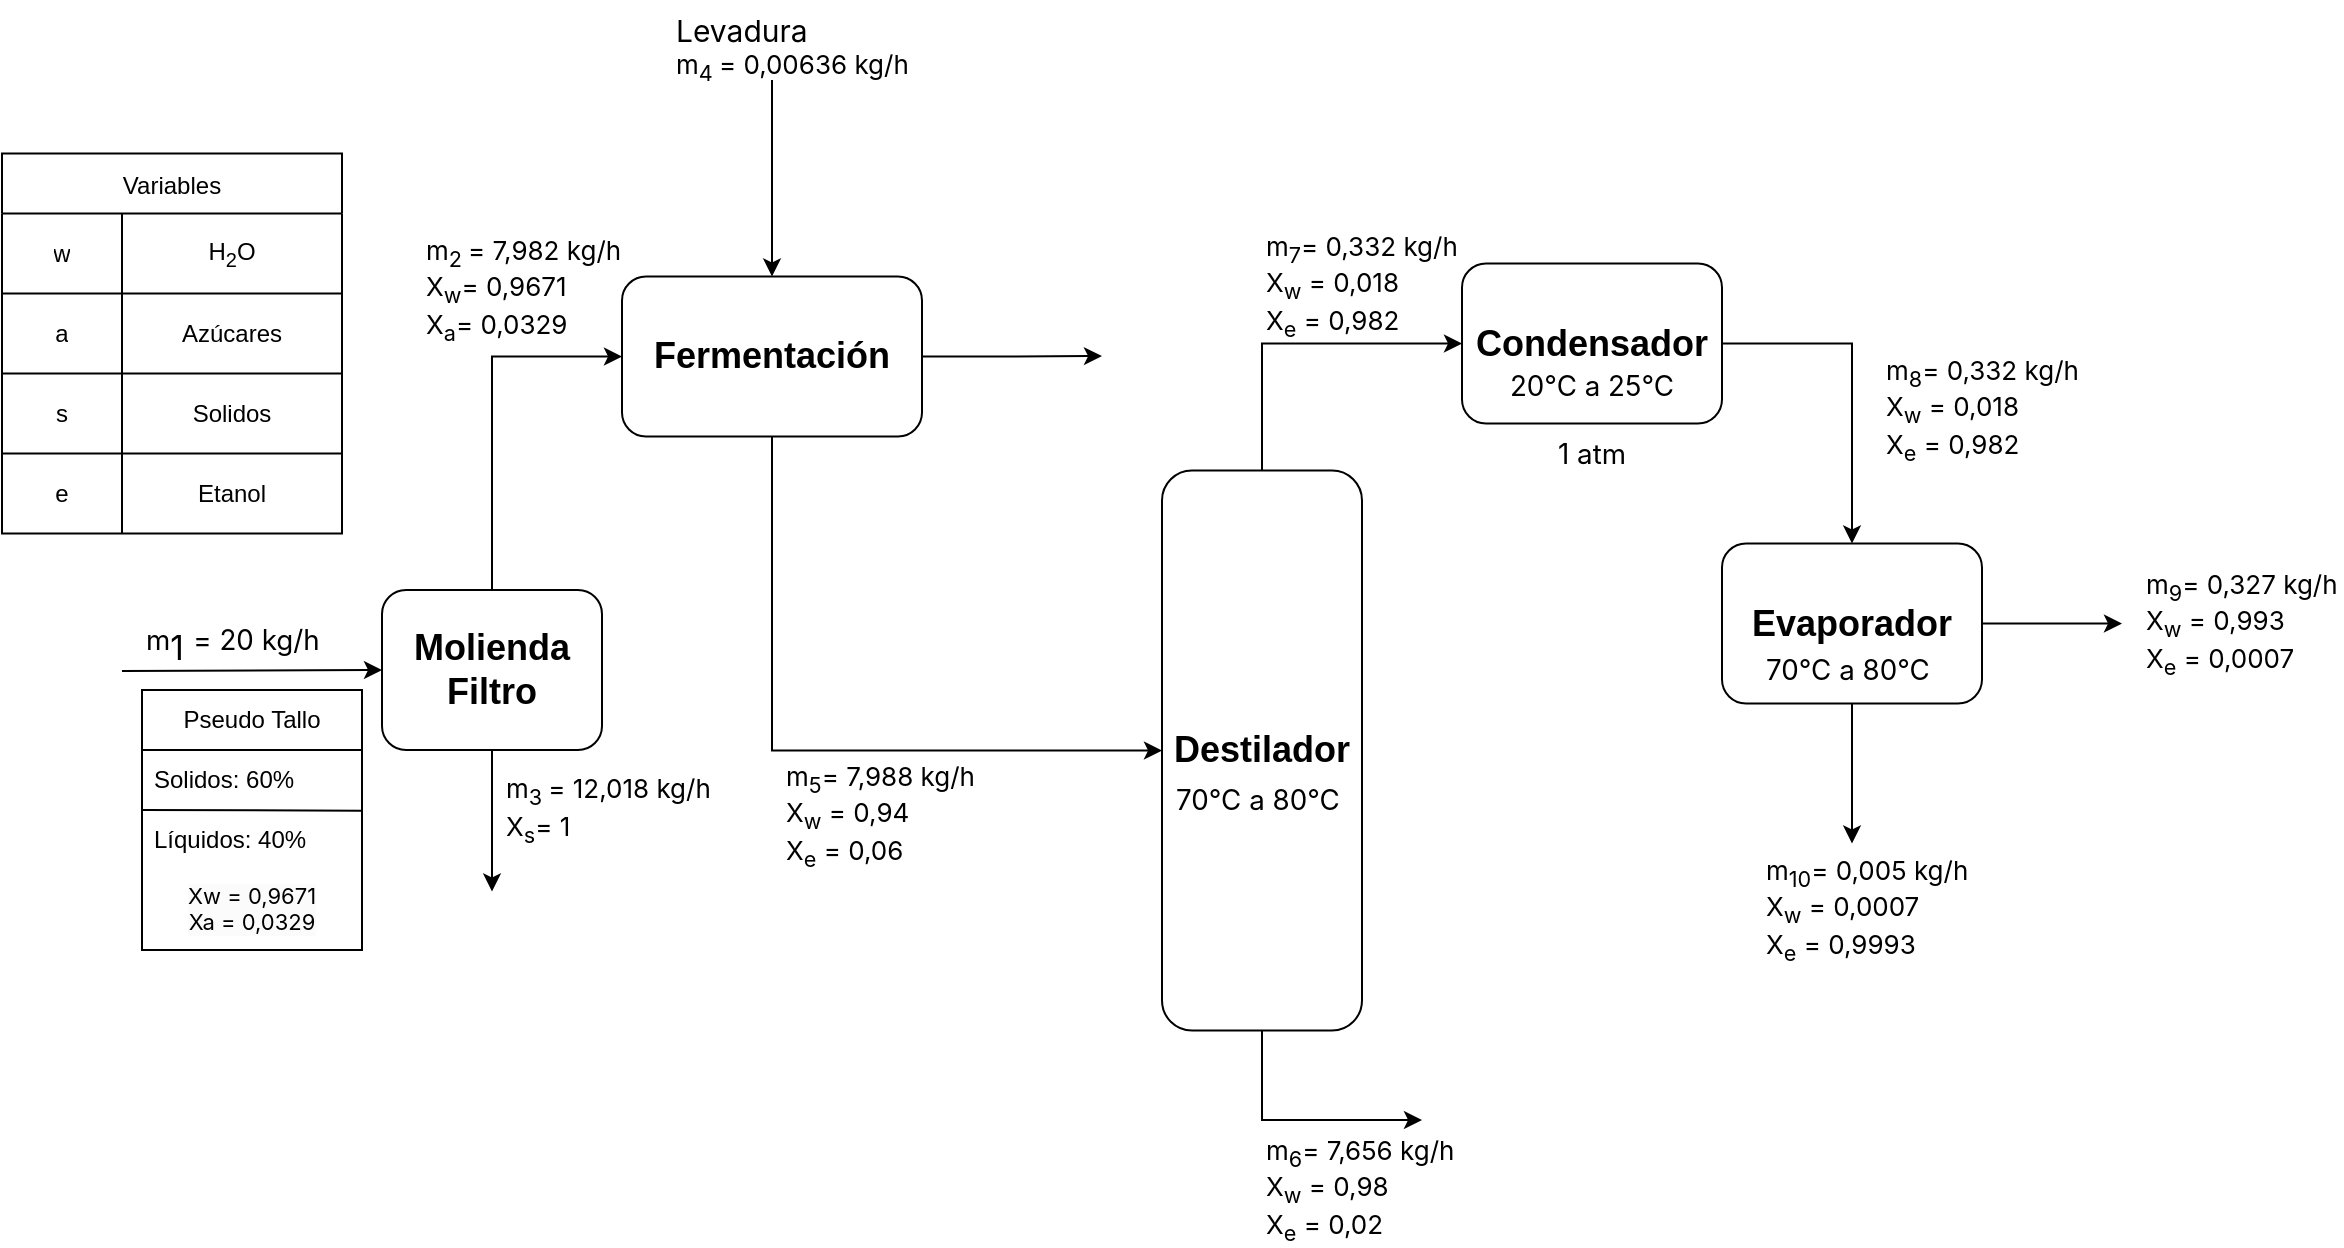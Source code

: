 <mxfile version="22.1.21" type="github">
  <diagram id="C5RBs43oDa-KdzZeNtuy" name="Page-1">
    <mxGraphModel dx="2487" dy="659" grid="1" gridSize="10" guides="1" tooltips="1" connect="1" arrows="1" fold="1" page="1" pageScale="1" pageWidth="1169" pageHeight="827" background="none" math="0" shadow="0">
      <root>
        <mxCell id="WIyWlLk6GJQsqaUBKTNV-0" />
        <mxCell id="WIyWlLk6GJQsqaUBKTNV-1" parent="WIyWlLk6GJQsqaUBKTNV-0" />
        <mxCell id="kc2aSsI8_Fk6eoUfhXqJ-1" value="&lt;h2&gt;Molienda Filtro&lt;/h2&gt;" style="rounded=1;whiteSpace=wrap;html=1;" parent="WIyWlLk6GJQsqaUBKTNV-1" vertex="1">
          <mxGeometry x="-450" y="785" width="110" height="80" as="geometry" />
        </mxCell>
        <mxCell id="kc2aSsI8_Fk6eoUfhXqJ-5" value="" style="endArrow=classic;html=1;rounded=1;entryX=0;entryY=0.5;entryDx=0;entryDy=0;" parent="WIyWlLk6GJQsqaUBKTNV-1" target="kc2aSsI8_Fk6eoUfhXqJ-1" edge="1">
          <mxGeometry width="50" height="50" relative="1" as="geometry">
            <mxPoint x="-580" y="825.5" as="sourcePoint" />
            <mxPoint x="-430" y="815" as="targetPoint" />
          </mxGeometry>
        </mxCell>
        <mxCell id="kc2aSsI8_Fk6eoUfhXqJ-6" value="&lt;div style=&quot;&quot;&gt;&lt;font data-font-src=&quot;https://fonts.googleapis.com/css?family=Inter&quot; face=&quot;Inter&quot;&gt;&lt;span style=&quot;font-size: 13.889px; background-color: initial;&quot;&gt;m&lt;/span&gt;&lt;sub style=&quot;background-color: initial;&quot;&gt;1&amp;nbsp;&lt;/sub&gt;&lt;span style=&quot;font-size: 13.889px; background-color: initial;&quot;&gt;= 20 kg/h&lt;/span&gt;&lt;/font&gt;&lt;/div&gt;" style="text;html=1;strokeColor=none;fillColor=none;align=left;verticalAlign=middle;whiteSpace=wrap;rounded=1;fontSize=20;fontFamily=Architects Daughter;" parent="WIyWlLk6GJQsqaUBKTNV-1" vertex="1">
          <mxGeometry x="-570" y="790" width="120" height="37" as="geometry" />
        </mxCell>
        <mxCell id="xLHj4A0R8umowQJ4PUIH-7" value="" style="edgeStyle=orthogonalEdgeStyle;rounded=0;orthogonalLoop=1;jettySize=auto;html=1;entryX=0;entryY=0.5;entryDx=0;entryDy=0;exitX=0.5;exitY=1;exitDx=0;exitDy=0;" parent="WIyWlLk6GJQsqaUBKTNV-1" source="ZBG1v9317UTrwhxWU_h0-0" target="xLHj4A0R8umowQJ4PUIH-6" edge="1">
          <mxGeometry relative="1" as="geometry" />
        </mxCell>
        <mxCell id="Yr2vvUQekMgVBUfGt3Eg-1" style="edgeStyle=orthogonalEdgeStyle;rounded=0;orthogonalLoop=1;jettySize=auto;html=1;" edge="1" parent="WIyWlLk6GJQsqaUBKTNV-1" source="ZBG1v9317UTrwhxWU_h0-0">
          <mxGeometry relative="1" as="geometry">
            <mxPoint x="-90" y="668" as="targetPoint" />
          </mxGeometry>
        </mxCell>
        <mxCell id="ZBG1v9317UTrwhxWU_h0-0" value="&lt;h2&gt;Fermentación&lt;/h2&gt;" style="whiteSpace=wrap;html=1;rounded=1;" parent="WIyWlLk6GJQsqaUBKTNV-1" vertex="1">
          <mxGeometry x="-330" y="628.25" width="150" height="80" as="geometry" />
        </mxCell>
        <mxCell id="xLHj4A0R8umowQJ4PUIH-0" value="" style="edgeStyle=orthogonalEdgeStyle;rounded=0;orthogonalLoop=1;jettySize=auto;html=1;entryX=0;entryY=0.5;entryDx=0;entryDy=0;exitX=0.5;exitY=0;exitDx=0;exitDy=0;" parent="WIyWlLk6GJQsqaUBKTNV-1" source="kc2aSsI8_Fk6eoUfhXqJ-1" target="ZBG1v9317UTrwhxWU_h0-0" edge="1">
          <mxGeometry relative="1" as="geometry">
            <mxPoint x="-310" y="825" as="sourcePoint" />
            <mxPoint x="-235" y="825.765" as="targetPoint" />
          </mxGeometry>
        </mxCell>
        <mxCell id="xLHj4A0R8umowQJ4PUIH-9" value="" style="edgeStyle=orthogonalEdgeStyle;rounded=0;orthogonalLoop=1;jettySize=auto;html=1;exitX=0.5;exitY=0;exitDx=0;exitDy=0;entryX=0;entryY=0.5;entryDx=0;entryDy=0;" parent="WIyWlLk6GJQsqaUBKTNV-1" source="xLHj4A0R8umowQJ4PUIH-6" target="xLHj4A0R8umowQJ4PUIH-8" edge="1">
          <mxGeometry relative="1" as="geometry" />
        </mxCell>
        <mxCell id="xLHj4A0R8umowQJ4PUIH-6" value="&lt;h2&gt;Destilador&lt;/h2&gt;" style="whiteSpace=wrap;html=1;rounded=1;" parent="WIyWlLk6GJQsqaUBKTNV-1" vertex="1">
          <mxGeometry x="-60" y="725.25" width="100" height="280" as="geometry" />
        </mxCell>
        <mxCell id="xLHj4A0R8umowQJ4PUIH-15" value="" style="edgeStyle=orthogonalEdgeStyle;rounded=0;orthogonalLoop=1;jettySize=auto;html=1;exitX=1;exitY=0.5;exitDx=0;exitDy=0;entryX=0.5;entryY=0;entryDx=0;entryDy=0;" parent="WIyWlLk6GJQsqaUBKTNV-1" source="xLHj4A0R8umowQJ4PUIH-8" target="xLHj4A0R8umowQJ4PUIH-14" edge="1">
          <mxGeometry relative="1" as="geometry" />
        </mxCell>
        <mxCell id="xLHj4A0R8umowQJ4PUIH-8" value="&lt;h2&gt;Condensador&lt;/h2&gt;" style="whiteSpace=wrap;html=1;rounded=1;" parent="WIyWlLk6GJQsqaUBKTNV-1" vertex="1">
          <mxGeometry x="90" y="621.75" width="130" height="80" as="geometry" />
        </mxCell>
        <mxCell id="xLHj4A0R8umowQJ4PUIH-13" value="" style="endArrow=classic;html=1;rounded=0;exitX=0.5;exitY=1;exitDx=0;exitDy=0;" parent="WIyWlLk6GJQsqaUBKTNV-1" source="xLHj4A0R8umowQJ4PUIH-6" edge="1">
          <mxGeometry width="50" height="50" relative="1" as="geometry">
            <mxPoint x="155" y="1020" as="sourcePoint" />
            <mxPoint x="70" y="1050" as="targetPoint" />
            <Array as="points">
              <mxPoint x="-10" y="1050" />
            </Array>
          </mxGeometry>
        </mxCell>
        <mxCell id="xLHj4A0R8umowQJ4PUIH-14" value="&lt;h2&gt;Evaporador&lt;/h2&gt;" style="whiteSpace=wrap;html=1;rounded=1;" parent="WIyWlLk6GJQsqaUBKTNV-1" vertex="1">
          <mxGeometry x="220" y="761.75" width="130" height="80" as="geometry" />
        </mxCell>
        <mxCell id="xLHj4A0R8umowQJ4PUIH-18" value="" style="endArrow=classic;html=1;rounded=0;" parent="WIyWlLk6GJQsqaUBKTNV-1" source="xLHj4A0R8umowQJ4PUIH-14" edge="1">
          <mxGeometry width="50" height="50" relative="1" as="geometry">
            <mxPoint x="360" y="851.75" as="sourcePoint" />
            <mxPoint x="420" y="801.75" as="targetPoint" />
          </mxGeometry>
        </mxCell>
        <mxCell id="xLHj4A0R8umowQJ4PUIH-19" value="" style="endArrow=classic;html=1;rounded=0;" parent="WIyWlLk6GJQsqaUBKTNV-1" source="xLHj4A0R8umowQJ4PUIH-14" edge="1">
          <mxGeometry width="50" height="50" relative="1" as="geometry">
            <mxPoint x="290" y="891.75" as="sourcePoint" />
            <mxPoint x="285" y="911.75" as="targetPoint" />
          </mxGeometry>
        </mxCell>
        <mxCell id="xLHj4A0R8umowQJ4PUIH-20" value="" style="endArrow=classic;html=1;rounded=0;" parent="WIyWlLk6GJQsqaUBKTNV-1" source="kc2aSsI8_Fk6eoUfhXqJ-1" edge="1">
          <mxGeometry width="50" height="50" relative="1" as="geometry">
            <mxPoint x="-395" y="915" as="sourcePoint" />
            <mxPoint x="-395" y="935.711" as="targetPoint" />
          </mxGeometry>
        </mxCell>
        <mxCell id="xLHj4A0R8umowQJ4PUIH-21" value="&lt;div style=&quot;&quot;&gt;&lt;span style=&quot;font-size: 13.889px; font-family: Inter; background-color: initial;&quot;&gt;70°C a 80°C&lt;/span&gt;&lt;br&gt;&lt;/div&gt;" style="text;html=1;strokeColor=none;fillColor=none;align=left;verticalAlign=middle;whiteSpace=wrap;rounded=1;fontSize=20;fontFamily=Architects Daughter;" parent="WIyWlLk6GJQsqaUBKTNV-1" vertex="1">
          <mxGeometry x="-55" y="873" width="90" height="28.75" as="geometry" />
        </mxCell>
        <mxCell id="xLHj4A0R8umowQJ4PUIH-22" value="&lt;div style=&quot;&quot;&gt;&lt;font face=&quot;Inter&quot;&gt;&lt;span style=&quot;font-size: 13.889px;&quot;&gt;20°C a 25°C&lt;/span&gt;&lt;/font&gt;&lt;/div&gt;" style="text;html=1;strokeColor=none;fillColor=none;align=center;verticalAlign=middle;whiteSpace=wrap;rounded=1;fontSize=20;fontFamily=Architects Daughter;" parent="WIyWlLk6GJQsqaUBKTNV-1" vertex="1">
          <mxGeometry x="110" y="658.25" width="90" height="43.5" as="geometry" />
        </mxCell>
        <mxCell id="xLHj4A0R8umowQJ4PUIH-23" value="&lt;div style=&quot;&quot;&gt;&lt;font face=&quot;Inter&quot;&gt;&lt;span style=&quot;font-size: 13.889px;&quot;&gt;70°C a 80°C&lt;/span&gt;&lt;/font&gt;&lt;/div&gt;" style="text;html=1;strokeColor=none;fillColor=none;align=left;verticalAlign=middle;whiteSpace=wrap;rounded=1;fontSize=20;fontFamily=Architects Daughter;" parent="WIyWlLk6GJQsqaUBKTNV-1" vertex="1">
          <mxGeometry x="240" y="806.75" width="90" height="30" as="geometry" />
        </mxCell>
        <mxCell id="xLHj4A0R8umowQJ4PUIH-24" value="&lt;div style=&quot;&quot;&gt;&lt;font face=&quot;Inter&quot;&gt;&lt;span style=&quot;font-size: 13.889px;&quot;&gt;1 atm&lt;/span&gt;&lt;/font&gt;&lt;/div&gt;" style="text;html=1;strokeColor=none;fillColor=none;align=center;verticalAlign=middle;whiteSpace=wrap;rounded=1;fontSize=20;fontFamily=Architects Daughter;" parent="WIyWlLk6GJQsqaUBKTNV-1" vertex="1">
          <mxGeometry x="110" y="701.75" width="90" height="23.5" as="geometry" />
        </mxCell>
        <mxCell id="iKVPHCvHV1Rb0YSK3V7D-0" value="&lt;div style=&quot;font-size: 13px;&quot;&gt;&lt;font style=&quot;font-size: 13px;&quot; data-font-src=&quot;https://fonts.googleapis.com/css?family=Inter&quot; face=&quot;Inter&quot;&gt;&lt;span style=&quot;background-color: initial;&quot;&gt;m&lt;sub style=&quot;&quot;&gt;3&lt;/sub&gt;&lt;/span&gt;&lt;sub style=&quot;background-color: initial;&quot;&gt;&amp;nbsp;&lt;/sub&gt;&lt;span style=&quot;background-color: initial;&quot;&gt;= 12,018 kg/h&lt;/span&gt;&lt;/font&gt;&lt;/div&gt;&lt;div style=&quot;font-size: 13px;&quot;&gt;&lt;font style=&quot;font-size: 13px;&quot; face=&quot;Inter&quot;&gt;X&lt;sub style=&quot;&quot;&gt;s&lt;/sub&gt;= 1&lt;/font&gt;&lt;/div&gt;" style="text;html=1;strokeColor=none;fillColor=none;align=left;verticalAlign=middle;whiteSpace=wrap;rounded=1;fontSize=20;fontFamily=Architects Daughter;" parent="WIyWlLk6GJQsqaUBKTNV-1" vertex="1">
          <mxGeometry x="-390" y="870" width="110" height="50" as="geometry" />
        </mxCell>
        <mxCell id="iKVPHCvHV1Rb0YSK3V7D-1" value="&lt;div style=&quot;font-size: 13px;&quot;&gt;&lt;font style=&quot;font-size: 13px;&quot; data-font-src=&quot;https://fonts.googleapis.com/css?family=Inter&quot; face=&quot;Inter&quot;&gt;&lt;span style=&quot;background-color: initial;&quot;&gt;m&lt;sub style=&quot;&quot;&gt;2&lt;/sub&gt;&lt;/span&gt;&lt;sub style=&quot;background-color: initial;&quot;&gt;&amp;nbsp;&lt;/sub&gt;&lt;span style=&quot;background-color: initial;&quot;&gt;= 7,982 kg/h&lt;/span&gt;&lt;/font&gt;&lt;/div&gt;&lt;div style=&quot;font-size: 13px;&quot;&gt;&lt;font style=&quot;font-size: 13px;&quot; data-font-src=&quot;https://fonts.googleapis.com/css?family=Inter&quot; face=&quot;Inter&quot;&gt;&lt;div style=&quot;border-color: var(--border-color); font-family: &amp;quot;Architects Daughter&amp;quot;;&quot;&gt;&lt;font style=&quot;border-color: var(--border-color); font-size: 13px;&quot; face=&quot;Inter&quot; data-font-src=&quot;https://fonts.googleapis.com/css?family=Inter&quot;&gt;X&lt;span style=&quot;border-color: var(--border-color); background-color: initial;&quot;&gt;&lt;sub&gt;w&lt;/sub&gt;&lt;/span&gt;&lt;span style=&quot;border-color: var(--border-color); background-color: initial;&quot;&gt;= 0,9671&lt;/span&gt;&lt;/font&gt;&lt;/div&gt;&lt;div style=&quot;border-color: var(--border-color); font-family: &amp;quot;Architects Daughter&amp;quot;;&quot;&gt;&lt;font style=&quot;border-color: var(--border-color); font-size: 13px;&quot; face=&quot;Inter&quot; data-font-src=&quot;https://fonts.googleapis.com/css?family=Inter&quot;&gt;&lt;span style=&quot;border-color: var(--border-color); background-color: initial;&quot;&gt;X&lt;/span&gt;&lt;span style=&quot;border-color: var(--border-color); background-color: initial;&quot;&gt;&lt;sub&gt;a&lt;/sub&gt;= 0,0329&lt;/span&gt;&lt;/font&gt;&lt;/div&gt;&lt;/font&gt;&lt;/div&gt;" style="text;html=1;strokeColor=none;fillColor=none;align=left;verticalAlign=middle;whiteSpace=wrap;rounded=1;fontSize=20;fontFamily=Architects Daughter;" parent="WIyWlLk6GJQsqaUBKTNV-1" vertex="1">
          <mxGeometry x="-430" y="610" width="110" height="50" as="geometry" />
        </mxCell>
        <mxCell id="iKVPHCvHV1Rb0YSK3V7D-4" value="&lt;div style=&quot;font-size: 13px;&quot;&gt;&lt;font style=&quot;font-size: 13px;&quot; data-font-src=&quot;https://fonts.googleapis.com/css?family=Inter&quot; face=&quot;Inter&quot;&gt;&lt;span style=&quot;background-color: initial;&quot;&gt;m&lt;sub&gt;5&lt;/sub&gt;&lt;/span&gt;&lt;span style=&quot;background-color: initial;&quot;&gt;= 7,988 kg/h&lt;/span&gt;&lt;/font&gt;&lt;/div&gt;&lt;div style=&quot;font-size: 13px;&quot;&gt;&lt;font style=&quot;font-size: 13px;&quot; data-font-src=&quot;https://fonts.googleapis.com/css?family=Inter&quot; face=&quot;Inter&quot;&gt;&lt;span style=&quot;background-color: initial;&quot;&gt;X&lt;sub&gt;w&lt;/sub&gt; = 0,94&lt;/span&gt;&lt;/font&gt;&lt;/div&gt;&lt;div style=&quot;font-size: 13px;&quot;&gt;&lt;font style=&quot;font-size: 13px;&quot; data-font-src=&quot;https://fonts.googleapis.com/css?family=Inter&quot; face=&quot;Inter&quot;&gt;&lt;span style=&quot;background-color: initial;&quot;&gt;X&lt;sub&gt;e&lt;/sub&gt; = 0,06&lt;/span&gt;&lt;/font&gt;&lt;/div&gt;" style="text;html=1;strokeColor=none;fillColor=none;align=left;verticalAlign=middle;whiteSpace=wrap;rounded=1;fontSize=20;fontFamily=Architects Daughter;" parent="WIyWlLk6GJQsqaUBKTNV-1" vertex="1">
          <mxGeometry x="-250" y="873" width="100" height="50" as="geometry" />
        </mxCell>
        <mxCell id="iKVPHCvHV1Rb0YSK3V7D-13" value="" style="endArrow=classic;html=1;rounded=0;entryX=0.5;entryY=0;entryDx=0;entryDy=0;" parent="WIyWlLk6GJQsqaUBKTNV-1" target="ZBG1v9317UTrwhxWU_h0-0" edge="1">
          <mxGeometry width="50" height="50" relative="1" as="geometry">
            <mxPoint x="-255" y="530" as="sourcePoint" />
            <mxPoint x="-240" y="590" as="targetPoint" />
          </mxGeometry>
        </mxCell>
        <mxCell id="iKVPHCvHV1Rb0YSK3V7D-14" value="&lt;div style=&quot;font-size: 13px;&quot;&gt;&lt;font style=&quot;font-size: 15px;&quot; data-font-src=&quot;https://fonts.googleapis.com/css?family=Inter&quot; face=&quot;Inter&quot;&gt;&lt;span style=&quot;background-color: initial;&quot;&gt;Levadura&lt;/span&gt;&lt;/font&gt;&lt;/div&gt;&lt;div style=&quot;font-size: 13px;&quot;&gt;&lt;font style=&quot;font-size: 13px;&quot; data-font-src=&quot;https://fonts.googleapis.com/css?family=Inter&quot; face=&quot;Inter&quot;&gt;&lt;span style=&quot;background-color: initial;&quot;&gt;m&lt;sub&gt;4&lt;/sub&gt;&lt;/span&gt;&lt;sub style=&quot;background-color: initial;&quot;&gt;&amp;nbsp;&lt;/sub&gt;&lt;span style=&quot;background-color: initial;&quot;&gt;= 0,00636 kg/h&lt;/span&gt;&lt;/font&gt;&lt;/div&gt;" style="text;html=1;strokeColor=none;fillColor=none;align=left;verticalAlign=middle;whiteSpace=wrap;rounded=1;fontSize=20;fontFamily=Architects Daughter;" parent="WIyWlLk6GJQsqaUBKTNV-1" vertex="1">
          <mxGeometry x="-305" y="490" width="125" height="50" as="geometry" />
        </mxCell>
        <mxCell id="iKVPHCvHV1Rb0YSK3V7D-15" value="Pseudo Tallo" style="swimlane;fontStyle=0;childLayout=stackLayout;horizontal=1;startSize=30;horizontalStack=0;resizeParent=1;resizeParentMax=0;resizeLast=0;collapsible=1;marginBottom=0;whiteSpace=wrap;html=1;" parent="WIyWlLk6GJQsqaUBKTNV-1" vertex="1">
          <mxGeometry x="-570" y="835" width="110" height="130" as="geometry" />
        </mxCell>
        <mxCell id="iKVPHCvHV1Rb0YSK3V7D-16" value="Solidos: 60%" style="text;strokeColor=none;fillColor=none;align=left;verticalAlign=middle;spacingLeft=4;spacingRight=4;overflow=hidden;points=[[0,0.5],[1,0.5]];portConstraint=eastwest;rotatable=0;whiteSpace=wrap;html=1;" parent="iKVPHCvHV1Rb0YSK3V7D-15" vertex="1">
          <mxGeometry y="30" width="110" height="30" as="geometry" />
        </mxCell>
        <mxCell id="iKVPHCvHV1Rb0YSK3V7D-21" value="" style="endArrow=none;html=1;rounded=0;entryX=1;entryY=1;entryDx=0;entryDy=0;" parent="iKVPHCvHV1Rb0YSK3V7D-15" edge="1">
          <mxGeometry width="50" height="50" relative="1" as="geometry">
            <mxPoint y="60.0" as="sourcePoint" />
            <mxPoint x="110" y="60.35" as="targetPoint" />
          </mxGeometry>
        </mxCell>
        <mxCell id="iKVPHCvHV1Rb0YSK3V7D-17" value="Líquidos: 40%" style="text;strokeColor=none;fillColor=none;align=left;verticalAlign=middle;spacingLeft=4;spacingRight=4;overflow=hidden;points=[[0,0.5],[1,0.5]];portConstraint=eastwest;rotatable=0;whiteSpace=wrap;html=1;" parent="iKVPHCvHV1Rb0YSK3V7D-15" vertex="1">
          <mxGeometry y="60" width="110" height="30" as="geometry" />
        </mxCell>
        <mxCell id="iKVPHCvHV1Rb0YSK3V7D-19" value="&lt;div style=&quot;border-color: var(--border-color); color: rgb(0, 0, 0); font-family: &amp;quot;Architects Daughter&amp;quot;; font-style: normal; font-variant-ligatures: normal; font-variant-caps: normal; font-weight: 400; letter-spacing: normal; orphans: 2; text-indent: 0px; text-transform: none; widows: 2; word-spacing: 0px; -webkit-text-stroke-width: 0px; background-color: rgb(251, 251, 251); text-decoration-thickness: initial; text-decoration-style: initial; text-decoration-color: initial; font-size: 11px;&quot;&gt;&lt;font face=&quot;Inter&quot; data-font-src=&quot;https://fonts.googleapis.com/css?family=Inter&quot; style=&quot;border-color: var(--border-color); font-size: 11px;&quot;&gt;&lt;span style=&quot;border-color: var(--border-color); background-color: initial;&quot;&gt;X&lt;/span&gt;&lt;span style=&quot;border-color: var(--border-color); background-color: initial;&quot;&gt;w&lt;/span&gt;&lt;span style=&quot;border-color: var(--border-color); background-color: initial;&quot;&gt;&lt;span&gt;&amp;nbsp;&lt;/span&gt;= 0,9671&lt;/span&gt;&lt;/font&gt;&lt;/div&gt;&lt;div style=&quot;border-color: var(--border-color); color: rgb(0, 0, 0); font-family: &amp;quot;Architects Daughter&amp;quot;; font-style: normal; font-variant-ligatures: normal; font-variant-caps: normal; font-weight: 400; letter-spacing: normal; orphans: 2; text-indent: 0px; text-transform: none; widows: 2; word-spacing: 0px; -webkit-text-stroke-width: 0px; background-color: rgb(251, 251, 251); text-decoration-thickness: initial; text-decoration-style: initial; text-decoration-color: initial; font-size: 11px;&quot;&gt;&lt;font face=&quot;Inter&quot; data-font-src=&quot;https://fonts.googleapis.com/css?family=Inter&quot; style=&quot;border-color: var(--border-color); font-size: 11px;&quot;&gt;&lt;span style=&quot;border-color: var(--border-color); background-color: initial;&quot;&gt;X&lt;/span&gt;&lt;span style=&quot;border-color: var(--border-color); background-color: initial;&quot;&gt;a&amp;nbsp;= 0,0329&lt;/span&gt;&lt;/font&gt;&lt;/div&gt;" style="text;whiteSpace=wrap;html=1;align=center;" parent="iKVPHCvHV1Rb0YSK3V7D-15" vertex="1">
          <mxGeometry y="90" width="110" height="40" as="geometry" />
        </mxCell>
        <mxCell id="iKVPHCvHV1Rb0YSK3V7D-32" value="&lt;div style=&quot;font-size: 13px;&quot;&gt;&lt;font style=&quot;font-size: 13px;&quot; data-font-src=&quot;https://fonts.googleapis.com/css?family=Inter&quot; face=&quot;Inter&quot;&gt;&lt;span style=&quot;background-color: initial;&quot;&gt;m&lt;sub&gt;7&lt;/sub&gt;&lt;/span&gt;&lt;span style=&quot;background-color: initial;&quot;&gt;= 0,332 kg/h&lt;/span&gt;&lt;/font&gt;&lt;/div&gt;&lt;div style=&quot;font-size: 13px;&quot;&gt;&lt;font style=&quot;font-size: 13px;&quot; data-font-src=&quot;https://fonts.googleapis.com/css?family=Inter&quot; face=&quot;Inter&quot;&gt;&lt;span style=&quot;background-color: initial;&quot;&gt;X&lt;sub&gt;w&lt;/sub&gt; = 0,018&lt;/span&gt;&lt;/font&gt;&lt;/div&gt;&lt;div style=&quot;font-size: 13px;&quot;&gt;&lt;font style=&quot;font-size: 13px;&quot; data-font-src=&quot;https://fonts.googleapis.com/css?family=Inter&quot; face=&quot;Inter&quot;&gt;&lt;span style=&quot;background-color: initial;&quot;&gt;X&lt;sub&gt;e&lt;/sub&gt; = 0,982&lt;/span&gt;&lt;/font&gt;&lt;/div&gt;" style="text;html=1;strokeColor=none;fillColor=none;align=left;verticalAlign=middle;whiteSpace=wrap;rounded=1;fontSize=20;fontFamily=Architects Daughter;" parent="WIyWlLk6GJQsqaUBKTNV-1" vertex="1">
          <mxGeometry x="-10" y="608.25" width="100" height="50" as="geometry" />
        </mxCell>
        <mxCell id="iKVPHCvHV1Rb0YSK3V7D-33" value="&lt;div style=&quot;font-size: 13px;&quot;&gt;&lt;font style=&quot;font-size: 13px;&quot; data-font-src=&quot;https://fonts.googleapis.com/css?family=Inter&quot; face=&quot;Inter&quot;&gt;&lt;span style=&quot;background-color: initial;&quot;&gt;m&lt;sub&gt;6&lt;/sub&gt;&lt;/span&gt;&lt;span style=&quot;background-color: initial;&quot;&gt;= 7,656 kg/h&lt;/span&gt;&lt;/font&gt;&lt;/div&gt;&lt;div style=&quot;font-size: 13px;&quot;&gt;&lt;font style=&quot;font-size: 13px;&quot; data-font-src=&quot;https://fonts.googleapis.com/css?family=Inter&quot; face=&quot;Inter&quot;&gt;&lt;span style=&quot;background-color: initial;&quot;&gt;X&lt;sub&gt;w&lt;/sub&gt; = 0,98&lt;/span&gt;&lt;/font&gt;&lt;/div&gt;&lt;div style=&quot;font-size: 13px;&quot;&gt;&lt;font style=&quot;font-size: 13px;&quot; data-font-src=&quot;https://fonts.googleapis.com/css?family=Inter&quot; face=&quot;Inter&quot;&gt;&lt;span style=&quot;background-color: initial;&quot;&gt;X&lt;sub&gt;e&lt;/sub&gt; = 0,02&lt;/span&gt;&lt;/font&gt;&lt;/div&gt;" style="text;html=1;strokeColor=none;fillColor=none;align=left;verticalAlign=middle;whiteSpace=wrap;rounded=1;fontSize=20;fontFamily=Architects Daughter;" parent="WIyWlLk6GJQsqaUBKTNV-1" vertex="1">
          <mxGeometry x="-10" y="1060" width="100" height="50" as="geometry" />
        </mxCell>
        <mxCell id="iKVPHCvHV1Rb0YSK3V7D-34" value="&lt;div style=&quot;font-size: 13px;&quot;&gt;&lt;font style=&quot;font-size: 13px;&quot; data-font-src=&quot;https://fonts.googleapis.com/css?family=Inter&quot; face=&quot;Inter&quot;&gt;&lt;span style=&quot;background-color: initial;&quot;&gt;m&lt;sub&gt;8&lt;/sub&gt;&lt;/span&gt;&lt;span style=&quot;background-color: initial;&quot;&gt;= 0,332 kg/h&lt;/span&gt;&lt;/font&gt;&lt;/div&gt;&lt;div style=&quot;font-size: 13px;&quot;&gt;&lt;font style=&quot;font-size: 13px;&quot; data-font-src=&quot;https://fonts.googleapis.com/css?family=Inter&quot; face=&quot;Inter&quot;&gt;&lt;span style=&quot;background-color: initial;&quot;&gt;X&lt;sub&gt;w&lt;/sub&gt; = 0,018&lt;/span&gt;&lt;/font&gt;&lt;/div&gt;&lt;div style=&quot;font-size: 13px;&quot;&gt;&lt;font style=&quot;font-size: 13px;&quot; data-font-src=&quot;https://fonts.googleapis.com/css?family=Inter&quot; face=&quot;Inter&quot;&gt;&lt;span style=&quot;background-color: initial;&quot;&gt;X&lt;sub&gt;e&lt;/sub&gt; = 0,982&lt;/span&gt;&lt;/font&gt;&lt;/div&gt;" style="text;html=1;strokeColor=none;fillColor=none;align=left;verticalAlign=middle;whiteSpace=wrap;rounded=1;fontSize=20;fontFamily=Architects Daughter;" parent="WIyWlLk6GJQsqaUBKTNV-1" vertex="1">
          <mxGeometry x="300" y="670" width="100" height="50" as="geometry" />
        </mxCell>
        <mxCell id="iKVPHCvHV1Rb0YSK3V7D-35" value="&lt;div style=&quot;font-size: 13px;&quot;&gt;&lt;font style=&quot;font-size: 13px;&quot; data-font-src=&quot;https://fonts.googleapis.com/css?family=Inter&quot; face=&quot;Inter&quot;&gt;&lt;span style=&quot;background-color: initial;&quot;&gt;m&lt;sub&gt;9&lt;/sub&gt;&lt;/span&gt;&lt;span style=&quot;background-color: initial;&quot;&gt;= 0,327 kg/h&lt;/span&gt;&lt;/font&gt;&lt;/div&gt;&lt;div style=&quot;font-size: 13px;&quot;&gt;&lt;font style=&quot;font-size: 13px;&quot; data-font-src=&quot;https://fonts.googleapis.com/css?family=Inter&quot; face=&quot;Inter&quot;&gt;&lt;span style=&quot;background-color: initial;&quot;&gt;X&lt;sub&gt;w&lt;/sub&gt; = 0,993&lt;/span&gt;&lt;/font&gt;&lt;/div&gt;&lt;div style=&quot;font-size: 13px;&quot;&gt;&lt;font style=&quot;font-size: 13px;&quot; data-font-src=&quot;https://fonts.googleapis.com/css?family=Inter&quot; face=&quot;Inter&quot;&gt;&lt;span style=&quot;background-color: initial;&quot;&gt;X&lt;sub&gt;e&lt;/sub&gt; = 0,0007&lt;/span&gt;&lt;/font&gt;&lt;/div&gt;" style="text;html=1;strokeColor=none;fillColor=none;align=left;verticalAlign=middle;whiteSpace=wrap;rounded=1;fontSize=20;fontFamily=Architects Daughter;" parent="WIyWlLk6GJQsqaUBKTNV-1" vertex="1">
          <mxGeometry x="430" y="777" width="100" height="50" as="geometry" />
        </mxCell>
        <mxCell id="iKVPHCvHV1Rb0YSK3V7D-36" value="&lt;div style=&quot;font-size: 13px;&quot;&gt;&lt;font style=&quot;font-size: 13px;&quot; data-font-src=&quot;https://fonts.googleapis.com/css?family=Inter&quot; face=&quot;Inter&quot;&gt;&lt;span style=&quot;background-color: initial;&quot;&gt;m&lt;sub&gt;10&lt;/sub&gt;&lt;/span&gt;&lt;span style=&quot;background-color: initial;&quot;&gt;= 0,005 kg/h&lt;/span&gt;&lt;/font&gt;&lt;/div&gt;&lt;div style=&quot;font-size: 13px;&quot;&gt;&lt;font style=&quot;font-size: 13px;&quot; data-font-src=&quot;https://fonts.googleapis.com/css?family=Inter&quot; face=&quot;Inter&quot;&gt;&lt;span style=&quot;background-color: initial;&quot;&gt;X&lt;sub&gt;w&lt;/sub&gt; = 0,0007&lt;/span&gt;&lt;/font&gt;&lt;/div&gt;&lt;div style=&quot;font-size: 13px;&quot;&gt;&lt;font style=&quot;font-size: 13px;&quot; data-font-src=&quot;https://fonts.googleapis.com/css?family=Inter&quot; face=&quot;Inter&quot;&gt;&lt;span style=&quot;background-color: initial;&quot;&gt;X&lt;sub&gt;e&lt;/sub&gt; = 0,9993&lt;/span&gt;&lt;/font&gt;&lt;/div&gt;" style="text;html=1;strokeColor=none;fillColor=none;align=left;verticalAlign=middle;whiteSpace=wrap;rounded=1;fontSize=20;fontFamily=Architects Daughter;" parent="WIyWlLk6GJQsqaUBKTNV-1" vertex="1">
          <mxGeometry x="240" y="920" width="110" height="50" as="geometry" />
        </mxCell>
        <mxCell id="iKVPHCvHV1Rb0YSK3V7D-46" value="Variables" style="shape=table;startSize=30;container=1;collapsible=0;childLayout=tableLayout;" parent="WIyWlLk6GJQsqaUBKTNV-1" vertex="1">
          <mxGeometry x="-640" y="566.75" width="170" height="190" as="geometry" />
        </mxCell>
        <mxCell id="iKVPHCvHV1Rb0YSK3V7D-47" value="" style="shape=tableRow;horizontal=0;startSize=0;swimlaneHead=0;swimlaneBody=0;strokeColor=inherit;top=0;left=0;bottom=0;right=0;collapsible=0;dropTarget=0;fillColor=none;points=[[0,0.5],[1,0.5]];portConstraint=eastwest;" parent="iKVPHCvHV1Rb0YSK3V7D-46" vertex="1">
          <mxGeometry y="30" width="170" height="40" as="geometry" />
        </mxCell>
        <mxCell id="iKVPHCvHV1Rb0YSK3V7D-48" value="w" style="shape=partialRectangle;html=1;whiteSpace=wrap;connectable=0;strokeColor=inherit;overflow=hidden;fillColor=none;top=0;left=0;bottom=0;right=0;pointerEvents=1;" parent="iKVPHCvHV1Rb0YSK3V7D-47" vertex="1">
          <mxGeometry width="60" height="40" as="geometry">
            <mxRectangle width="60" height="40" as="alternateBounds" />
          </mxGeometry>
        </mxCell>
        <mxCell id="iKVPHCvHV1Rb0YSK3V7D-49" value="H&lt;sub&gt;2&lt;/sub&gt;O" style="shape=partialRectangle;html=1;whiteSpace=wrap;connectable=0;strokeColor=inherit;overflow=hidden;fillColor=none;top=0;left=0;bottom=0;right=0;pointerEvents=1;" parent="iKVPHCvHV1Rb0YSK3V7D-47" vertex="1">
          <mxGeometry x="60" width="110" height="40" as="geometry">
            <mxRectangle width="110" height="40" as="alternateBounds" />
          </mxGeometry>
        </mxCell>
        <mxCell id="iKVPHCvHV1Rb0YSK3V7D-50" value="" style="shape=tableRow;horizontal=0;startSize=0;swimlaneHead=0;swimlaneBody=0;strokeColor=inherit;top=0;left=0;bottom=0;right=0;collapsible=0;dropTarget=0;fillColor=none;points=[[0,0.5],[1,0.5]];portConstraint=eastwest;" parent="iKVPHCvHV1Rb0YSK3V7D-46" vertex="1">
          <mxGeometry y="70" width="170" height="40" as="geometry" />
        </mxCell>
        <mxCell id="iKVPHCvHV1Rb0YSK3V7D-51" value="a" style="shape=partialRectangle;html=1;whiteSpace=wrap;connectable=0;strokeColor=inherit;overflow=hidden;fillColor=none;top=0;left=0;bottom=0;right=0;pointerEvents=1;" parent="iKVPHCvHV1Rb0YSK3V7D-50" vertex="1">
          <mxGeometry width="60" height="40" as="geometry">
            <mxRectangle width="60" height="40" as="alternateBounds" />
          </mxGeometry>
        </mxCell>
        <mxCell id="iKVPHCvHV1Rb0YSK3V7D-52" value="Azúcares" style="shape=partialRectangle;html=1;whiteSpace=wrap;connectable=0;strokeColor=inherit;overflow=hidden;fillColor=none;top=0;left=0;bottom=0;right=0;pointerEvents=1;" parent="iKVPHCvHV1Rb0YSK3V7D-50" vertex="1">
          <mxGeometry x="60" width="110" height="40" as="geometry">
            <mxRectangle width="110" height="40" as="alternateBounds" />
          </mxGeometry>
        </mxCell>
        <mxCell id="iKVPHCvHV1Rb0YSK3V7D-53" value="" style="shape=tableRow;horizontal=0;startSize=0;swimlaneHead=0;swimlaneBody=0;strokeColor=inherit;top=0;left=0;bottom=0;right=0;collapsible=0;dropTarget=0;fillColor=none;points=[[0,0.5],[1,0.5]];portConstraint=eastwest;" parent="iKVPHCvHV1Rb0YSK3V7D-46" vertex="1">
          <mxGeometry y="110" width="170" height="40" as="geometry" />
        </mxCell>
        <mxCell id="iKVPHCvHV1Rb0YSK3V7D-54" value="s" style="shape=partialRectangle;html=1;whiteSpace=wrap;connectable=0;strokeColor=inherit;overflow=hidden;fillColor=none;top=0;left=0;bottom=0;right=0;pointerEvents=1;" parent="iKVPHCvHV1Rb0YSK3V7D-53" vertex="1">
          <mxGeometry width="60" height="40" as="geometry">
            <mxRectangle width="60" height="40" as="alternateBounds" />
          </mxGeometry>
        </mxCell>
        <mxCell id="iKVPHCvHV1Rb0YSK3V7D-55" value="Solidos" style="shape=partialRectangle;html=1;whiteSpace=wrap;connectable=0;strokeColor=inherit;overflow=hidden;fillColor=none;top=0;left=0;bottom=0;right=0;pointerEvents=1;" parent="iKVPHCvHV1Rb0YSK3V7D-53" vertex="1">
          <mxGeometry x="60" width="110" height="40" as="geometry">
            <mxRectangle width="110" height="40" as="alternateBounds" />
          </mxGeometry>
        </mxCell>
        <mxCell id="iKVPHCvHV1Rb0YSK3V7D-56" value="" style="shape=tableRow;horizontal=0;startSize=0;swimlaneHead=0;swimlaneBody=0;strokeColor=inherit;top=0;left=0;bottom=0;right=0;collapsible=0;dropTarget=0;fillColor=none;points=[[0,0.5],[1,0.5]];portConstraint=eastwest;" parent="iKVPHCvHV1Rb0YSK3V7D-46" vertex="1">
          <mxGeometry y="150" width="170" height="40" as="geometry" />
        </mxCell>
        <mxCell id="iKVPHCvHV1Rb0YSK3V7D-57" value="e" style="shape=partialRectangle;html=1;whiteSpace=wrap;connectable=0;strokeColor=inherit;overflow=hidden;fillColor=none;top=0;left=0;bottom=0;right=0;pointerEvents=1;" parent="iKVPHCvHV1Rb0YSK3V7D-56" vertex="1">
          <mxGeometry width="60" height="40" as="geometry">
            <mxRectangle width="60" height="40" as="alternateBounds" />
          </mxGeometry>
        </mxCell>
        <mxCell id="iKVPHCvHV1Rb0YSK3V7D-58" value="Etanol" style="shape=partialRectangle;html=1;whiteSpace=wrap;connectable=0;strokeColor=inherit;overflow=hidden;fillColor=none;top=0;left=0;bottom=0;right=0;pointerEvents=1;" parent="iKVPHCvHV1Rb0YSK3V7D-56" vertex="1">
          <mxGeometry x="60" width="110" height="40" as="geometry">
            <mxRectangle width="110" height="40" as="alternateBounds" />
          </mxGeometry>
        </mxCell>
      </root>
    </mxGraphModel>
  </diagram>
</mxfile>
